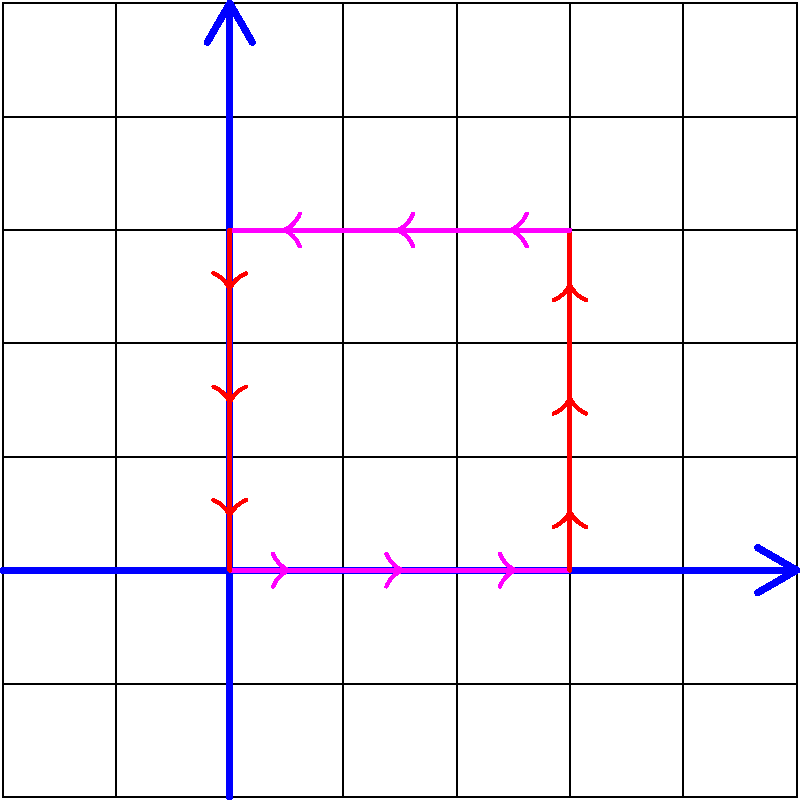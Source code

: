 settings.outformat ="png";
unitsize(2cm);

void grid(int xl, int xr, int yd, int yu) {
    for (int i = xl; i<=xr; ++i) {
        draw((i, yd) -- (i, yu));
    }

    for (int j = yd; j<=yu; ++j) {
        draw((xl, j) -- (xr, j));
    }
    draw((0, yd) -- (0, yu), arrow=ArcArrow(SimpleHead), blue + linewidth(3));
    draw((xl, 0) -- (xr, 0), arrow=ArcArrow(SimpleHead), blue + linewidth(3));
}

var pos = (0, 0);

void A(){
    draw(pos -- (pos + (-1, 0)), arrow = MidArrow(arrowhead = TeXHead), magenta + linewidth(2));
    pos = pos + (-1, 0);
}

void a(){
    draw(pos -- (pos + (1, 0)), arrow = MidArrow(arrowhead = TeXHead), magenta + linewidth(2));
    pos = pos + (1, 0);
}

void B(){
    draw(pos -- (pos + (0, -1)), arrow = MidArrow(arrowhead = TeXHead), red + linewidth(2));
    pos = pos + (0, -1);
}

void b(){
    draw(pos -- (pos + (0, 1)), arrow = MidArrow(arrowhead = TeXHead), red + linewidth(2));
    pos = pos + (0, 1);
}
grid(-2,5,-2,5);
a();
a();
a();
b();
b();
b();
A();
A();
A();
B();
B();
B();
